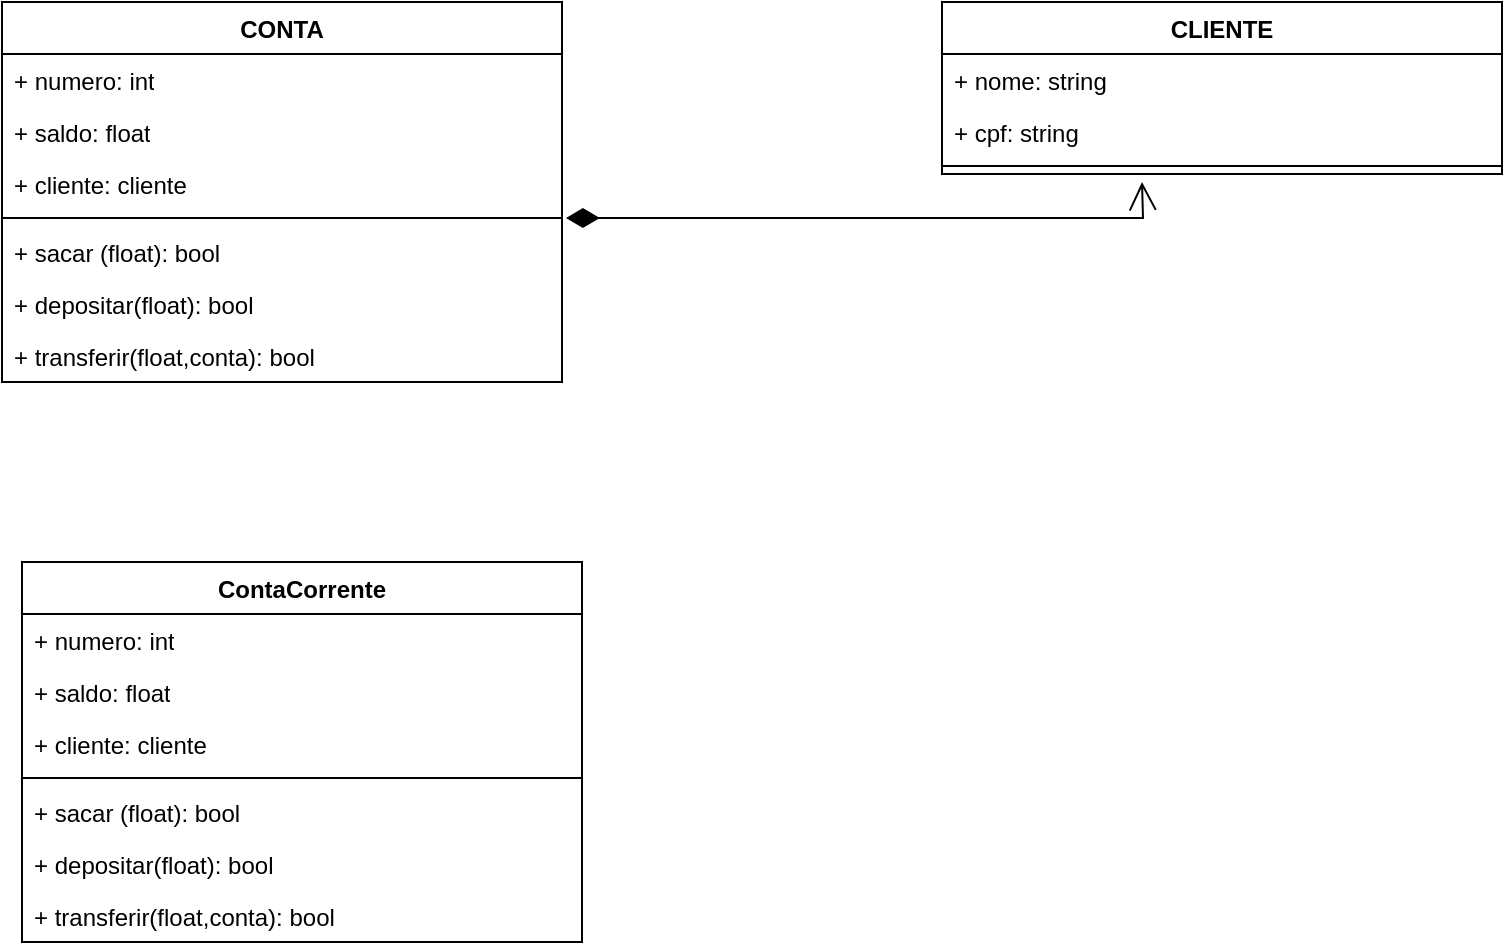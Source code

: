 <mxfile version="23.1.1" type="device">
  <diagram name="Página-1" id="Hv3KnXVlhlI1mCrmqQ_G">
    <mxGraphModel dx="1434" dy="780" grid="1" gridSize="10" guides="1" tooltips="1" connect="1" arrows="1" fold="1" page="1" pageScale="1" pageWidth="827" pageHeight="1169" math="0" shadow="0">
      <root>
        <mxCell id="0" />
        <mxCell id="1" parent="0" />
        <mxCell id="DlfloheqzFFXzhF8QraB-1" value="CONTA" style="swimlane;fontStyle=1;align=center;verticalAlign=top;childLayout=stackLayout;horizontal=1;startSize=26;horizontalStack=0;resizeParent=1;resizeParentMax=0;resizeLast=0;collapsible=1;marginBottom=0;whiteSpace=wrap;html=1;" vertex="1" parent="1">
          <mxGeometry x="30" y="200" width="280" height="190" as="geometry" />
        </mxCell>
        <mxCell id="DlfloheqzFFXzhF8QraB-2" value="+ numero: int" style="text;strokeColor=none;fillColor=none;align=left;verticalAlign=top;spacingLeft=4;spacingRight=4;overflow=hidden;rotatable=0;points=[[0,0.5],[1,0.5]];portConstraint=eastwest;whiteSpace=wrap;html=1;" vertex="1" parent="DlfloheqzFFXzhF8QraB-1">
          <mxGeometry y="26" width="280" height="26" as="geometry" />
        </mxCell>
        <mxCell id="DlfloheqzFFXzhF8QraB-5" value="+ saldo: float" style="text;strokeColor=none;fillColor=none;align=left;verticalAlign=top;spacingLeft=4;spacingRight=4;overflow=hidden;rotatable=0;points=[[0,0.5],[1,0.5]];portConstraint=eastwest;whiteSpace=wrap;html=1;" vertex="1" parent="DlfloheqzFFXzhF8QraB-1">
          <mxGeometry y="52" width="280" height="26" as="geometry" />
        </mxCell>
        <mxCell id="DlfloheqzFFXzhF8QraB-6" value="+ cliente: cliente" style="text;strokeColor=none;fillColor=none;align=left;verticalAlign=top;spacingLeft=4;spacingRight=4;overflow=hidden;rotatable=0;points=[[0,0.5],[1,0.5]];portConstraint=eastwest;whiteSpace=wrap;html=1;" vertex="1" parent="DlfloheqzFFXzhF8QraB-1">
          <mxGeometry y="78" width="280" height="26" as="geometry" />
        </mxCell>
        <mxCell id="DlfloheqzFFXzhF8QraB-3" value="" style="line;strokeWidth=1;fillColor=none;align=left;verticalAlign=middle;spacingTop=-1;spacingLeft=3;spacingRight=3;rotatable=0;labelPosition=right;points=[];portConstraint=eastwest;strokeColor=inherit;" vertex="1" parent="DlfloheqzFFXzhF8QraB-1">
          <mxGeometry y="104" width="280" height="8" as="geometry" />
        </mxCell>
        <mxCell id="DlfloheqzFFXzhF8QraB-4" value="+ sacar (float): bool" style="text;strokeColor=none;fillColor=none;align=left;verticalAlign=top;spacingLeft=4;spacingRight=4;overflow=hidden;rotatable=0;points=[[0,0.5],[1,0.5]];portConstraint=eastwest;whiteSpace=wrap;html=1;" vertex="1" parent="DlfloheqzFFXzhF8QraB-1">
          <mxGeometry y="112" width="280" height="26" as="geometry" />
        </mxCell>
        <mxCell id="DlfloheqzFFXzhF8QraB-7" value="+ depositar(float): bool" style="text;strokeColor=none;fillColor=none;align=left;verticalAlign=top;spacingLeft=4;spacingRight=4;overflow=hidden;rotatable=0;points=[[0,0.5],[1,0.5]];portConstraint=eastwest;whiteSpace=wrap;html=1;" vertex="1" parent="DlfloheqzFFXzhF8QraB-1">
          <mxGeometry y="138" width="280" height="26" as="geometry" />
        </mxCell>
        <mxCell id="DlfloheqzFFXzhF8QraB-8" value="+ transferir(float,conta): bool" style="text;strokeColor=none;fillColor=none;align=left;verticalAlign=top;spacingLeft=4;spacingRight=4;overflow=hidden;rotatable=0;points=[[0,0.5],[1,0.5]];portConstraint=eastwest;whiteSpace=wrap;html=1;" vertex="1" parent="DlfloheqzFFXzhF8QraB-1">
          <mxGeometry y="164" width="280" height="26" as="geometry" />
        </mxCell>
        <mxCell id="DlfloheqzFFXzhF8QraB-9" value="CLIENTE" style="swimlane;fontStyle=1;align=center;verticalAlign=top;childLayout=stackLayout;horizontal=1;startSize=26;horizontalStack=0;resizeParent=1;resizeParentMax=0;resizeLast=0;collapsible=1;marginBottom=0;whiteSpace=wrap;html=1;" vertex="1" parent="1">
          <mxGeometry x="500" y="200" width="280" height="86" as="geometry" />
        </mxCell>
        <mxCell id="DlfloheqzFFXzhF8QraB-10" value="+ nome: string" style="text;strokeColor=none;fillColor=none;align=left;verticalAlign=top;spacingLeft=4;spacingRight=4;overflow=hidden;rotatable=0;points=[[0,0.5],[1,0.5]];portConstraint=eastwest;whiteSpace=wrap;html=1;" vertex="1" parent="DlfloheqzFFXzhF8QraB-9">
          <mxGeometry y="26" width="280" height="26" as="geometry" />
        </mxCell>
        <mxCell id="DlfloheqzFFXzhF8QraB-11" value="+ cpf: string" style="text;strokeColor=none;fillColor=none;align=left;verticalAlign=top;spacingLeft=4;spacingRight=4;overflow=hidden;rotatable=0;points=[[0,0.5],[1,0.5]];portConstraint=eastwest;whiteSpace=wrap;html=1;" vertex="1" parent="DlfloheqzFFXzhF8QraB-9">
          <mxGeometry y="52" width="280" height="26" as="geometry" />
        </mxCell>
        <mxCell id="DlfloheqzFFXzhF8QraB-13" value="" style="line;strokeWidth=1;fillColor=none;align=left;verticalAlign=middle;spacingTop=-1;spacingLeft=3;spacingRight=3;rotatable=0;labelPosition=right;points=[];portConstraint=eastwest;strokeColor=inherit;" vertex="1" parent="DlfloheqzFFXzhF8QraB-9">
          <mxGeometry y="78" width="280" height="8" as="geometry" />
        </mxCell>
        <mxCell id="DlfloheqzFFXzhF8QraB-17" value="" style="endArrow=open;html=1;endSize=12;startArrow=diamondThin;startSize=14;startFill=1;edgeStyle=orthogonalEdgeStyle;align=left;verticalAlign=bottom;rounded=0;exitX=1.007;exitY=-0.154;exitDx=0;exitDy=0;exitPerimeter=0;" edge="1" parent="1" source="DlfloheqzFFXzhF8QraB-4">
          <mxGeometry x="-1" y="3" relative="1" as="geometry">
            <mxPoint x="330" y="310" as="sourcePoint" />
            <mxPoint x="600" y="290" as="targetPoint" />
          </mxGeometry>
        </mxCell>
        <mxCell id="DlfloheqzFFXzhF8QraB-18" value="ContaCorrente" style="swimlane;fontStyle=1;align=center;verticalAlign=top;childLayout=stackLayout;horizontal=1;startSize=26;horizontalStack=0;resizeParent=1;resizeParentMax=0;resizeLast=0;collapsible=1;marginBottom=0;whiteSpace=wrap;html=1;" vertex="1" parent="1">
          <mxGeometry x="40" y="480" width="280" height="190" as="geometry" />
        </mxCell>
        <mxCell id="DlfloheqzFFXzhF8QraB-19" value="+ numero: int" style="text;strokeColor=none;fillColor=none;align=left;verticalAlign=top;spacingLeft=4;spacingRight=4;overflow=hidden;rotatable=0;points=[[0,0.5],[1,0.5]];portConstraint=eastwest;whiteSpace=wrap;html=1;" vertex="1" parent="DlfloheqzFFXzhF8QraB-18">
          <mxGeometry y="26" width="280" height="26" as="geometry" />
        </mxCell>
        <mxCell id="DlfloheqzFFXzhF8QraB-20" value="+ saldo: float" style="text;strokeColor=none;fillColor=none;align=left;verticalAlign=top;spacingLeft=4;spacingRight=4;overflow=hidden;rotatable=0;points=[[0,0.5],[1,0.5]];portConstraint=eastwest;whiteSpace=wrap;html=1;" vertex="1" parent="DlfloheqzFFXzhF8QraB-18">
          <mxGeometry y="52" width="280" height="26" as="geometry" />
        </mxCell>
        <mxCell id="DlfloheqzFFXzhF8QraB-21" value="+ cliente: cliente" style="text;strokeColor=none;fillColor=none;align=left;verticalAlign=top;spacingLeft=4;spacingRight=4;overflow=hidden;rotatable=0;points=[[0,0.5],[1,0.5]];portConstraint=eastwest;whiteSpace=wrap;html=1;" vertex="1" parent="DlfloheqzFFXzhF8QraB-18">
          <mxGeometry y="78" width="280" height="26" as="geometry" />
        </mxCell>
        <mxCell id="DlfloheqzFFXzhF8QraB-22" value="" style="line;strokeWidth=1;fillColor=none;align=left;verticalAlign=middle;spacingTop=-1;spacingLeft=3;spacingRight=3;rotatable=0;labelPosition=right;points=[];portConstraint=eastwest;strokeColor=inherit;" vertex="1" parent="DlfloheqzFFXzhF8QraB-18">
          <mxGeometry y="104" width="280" height="8" as="geometry" />
        </mxCell>
        <mxCell id="DlfloheqzFFXzhF8QraB-23" value="+ sacar (float): bool" style="text;strokeColor=none;fillColor=none;align=left;verticalAlign=top;spacingLeft=4;spacingRight=4;overflow=hidden;rotatable=0;points=[[0,0.5],[1,0.5]];portConstraint=eastwest;whiteSpace=wrap;html=1;" vertex="1" parent="DlfloheqzFFXzhF8QraB-18">
          <mxGeometry y="112" width="280" height="26" as="geometry" />
        </mxCell>
        <mxCell id="DlfloheqzFFXzhF8QraB-24" value="+ depositar(float): bool" style="text;strokeColor=none;fillColor=none;align=left;verticalAlign=top;spacingLeft=4;spacingRight=4;overflow=hidden;rotatable=0;points=[[0,0.5],[1,0.5]];portConstraint=eastwest;whiteSpace=wrap;html=1;" vertex="1" parent="DlfloheqzFFXzhF8QraB-18">
          <mxGeometry y="138" width="280" height="26" as="geometry" />
        </mxCell>
        <mxCell id="DlfloheqzFFXzhF8QraB-25" value="+ transferir(float,conta): bool" style="text;strokeColor=none;fillColor=none;align=left;verticalAlign=top;spacingLeft=4;spacingRight=4;overflow=hidden;rotatable=0;points=[[0,0.5],[1,0.5]];portConstraint=eastwest;whiteSpace=wrap;html=1;" vertex="1" parent="DlfloheqzFFXzhF8QraB-18">
          <mxGeometry y="164" width="280" height="26" as="geometry" />
        </mxCell>
      </root>
    </mxGraphModel>
  </diagram>
</mxfile>
